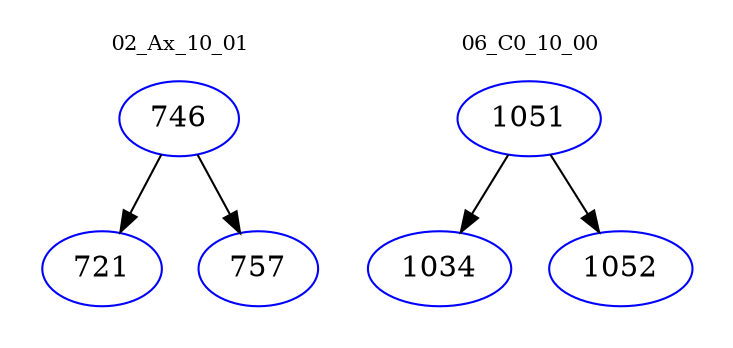 digraph{
subgraph cluster_0 {
color = white
label = "02_Ax_10_01";
fontsize=10;
T0_746 [label="746", color="blue"]
T0_746 -> T0_721 [color="black"]
T0_721 [label="721", color="blue"]
T0_746 -> T0_757 [color="black"]
T0_757 [label="757", color="blue"]
}
subgraph cluster_1 {
color = white
label = "06_C0_10_00";
fontsize=10;
T1_1051 [label="1051", color="blue"]
T1_1051 -> T1_1034 [color="black"]
T1_1034 [label="1034", color="blue"]
T1_1051 -> T1_1052 [color="black"]
T1_1052 [label="1052", color="blue"]
}
}
